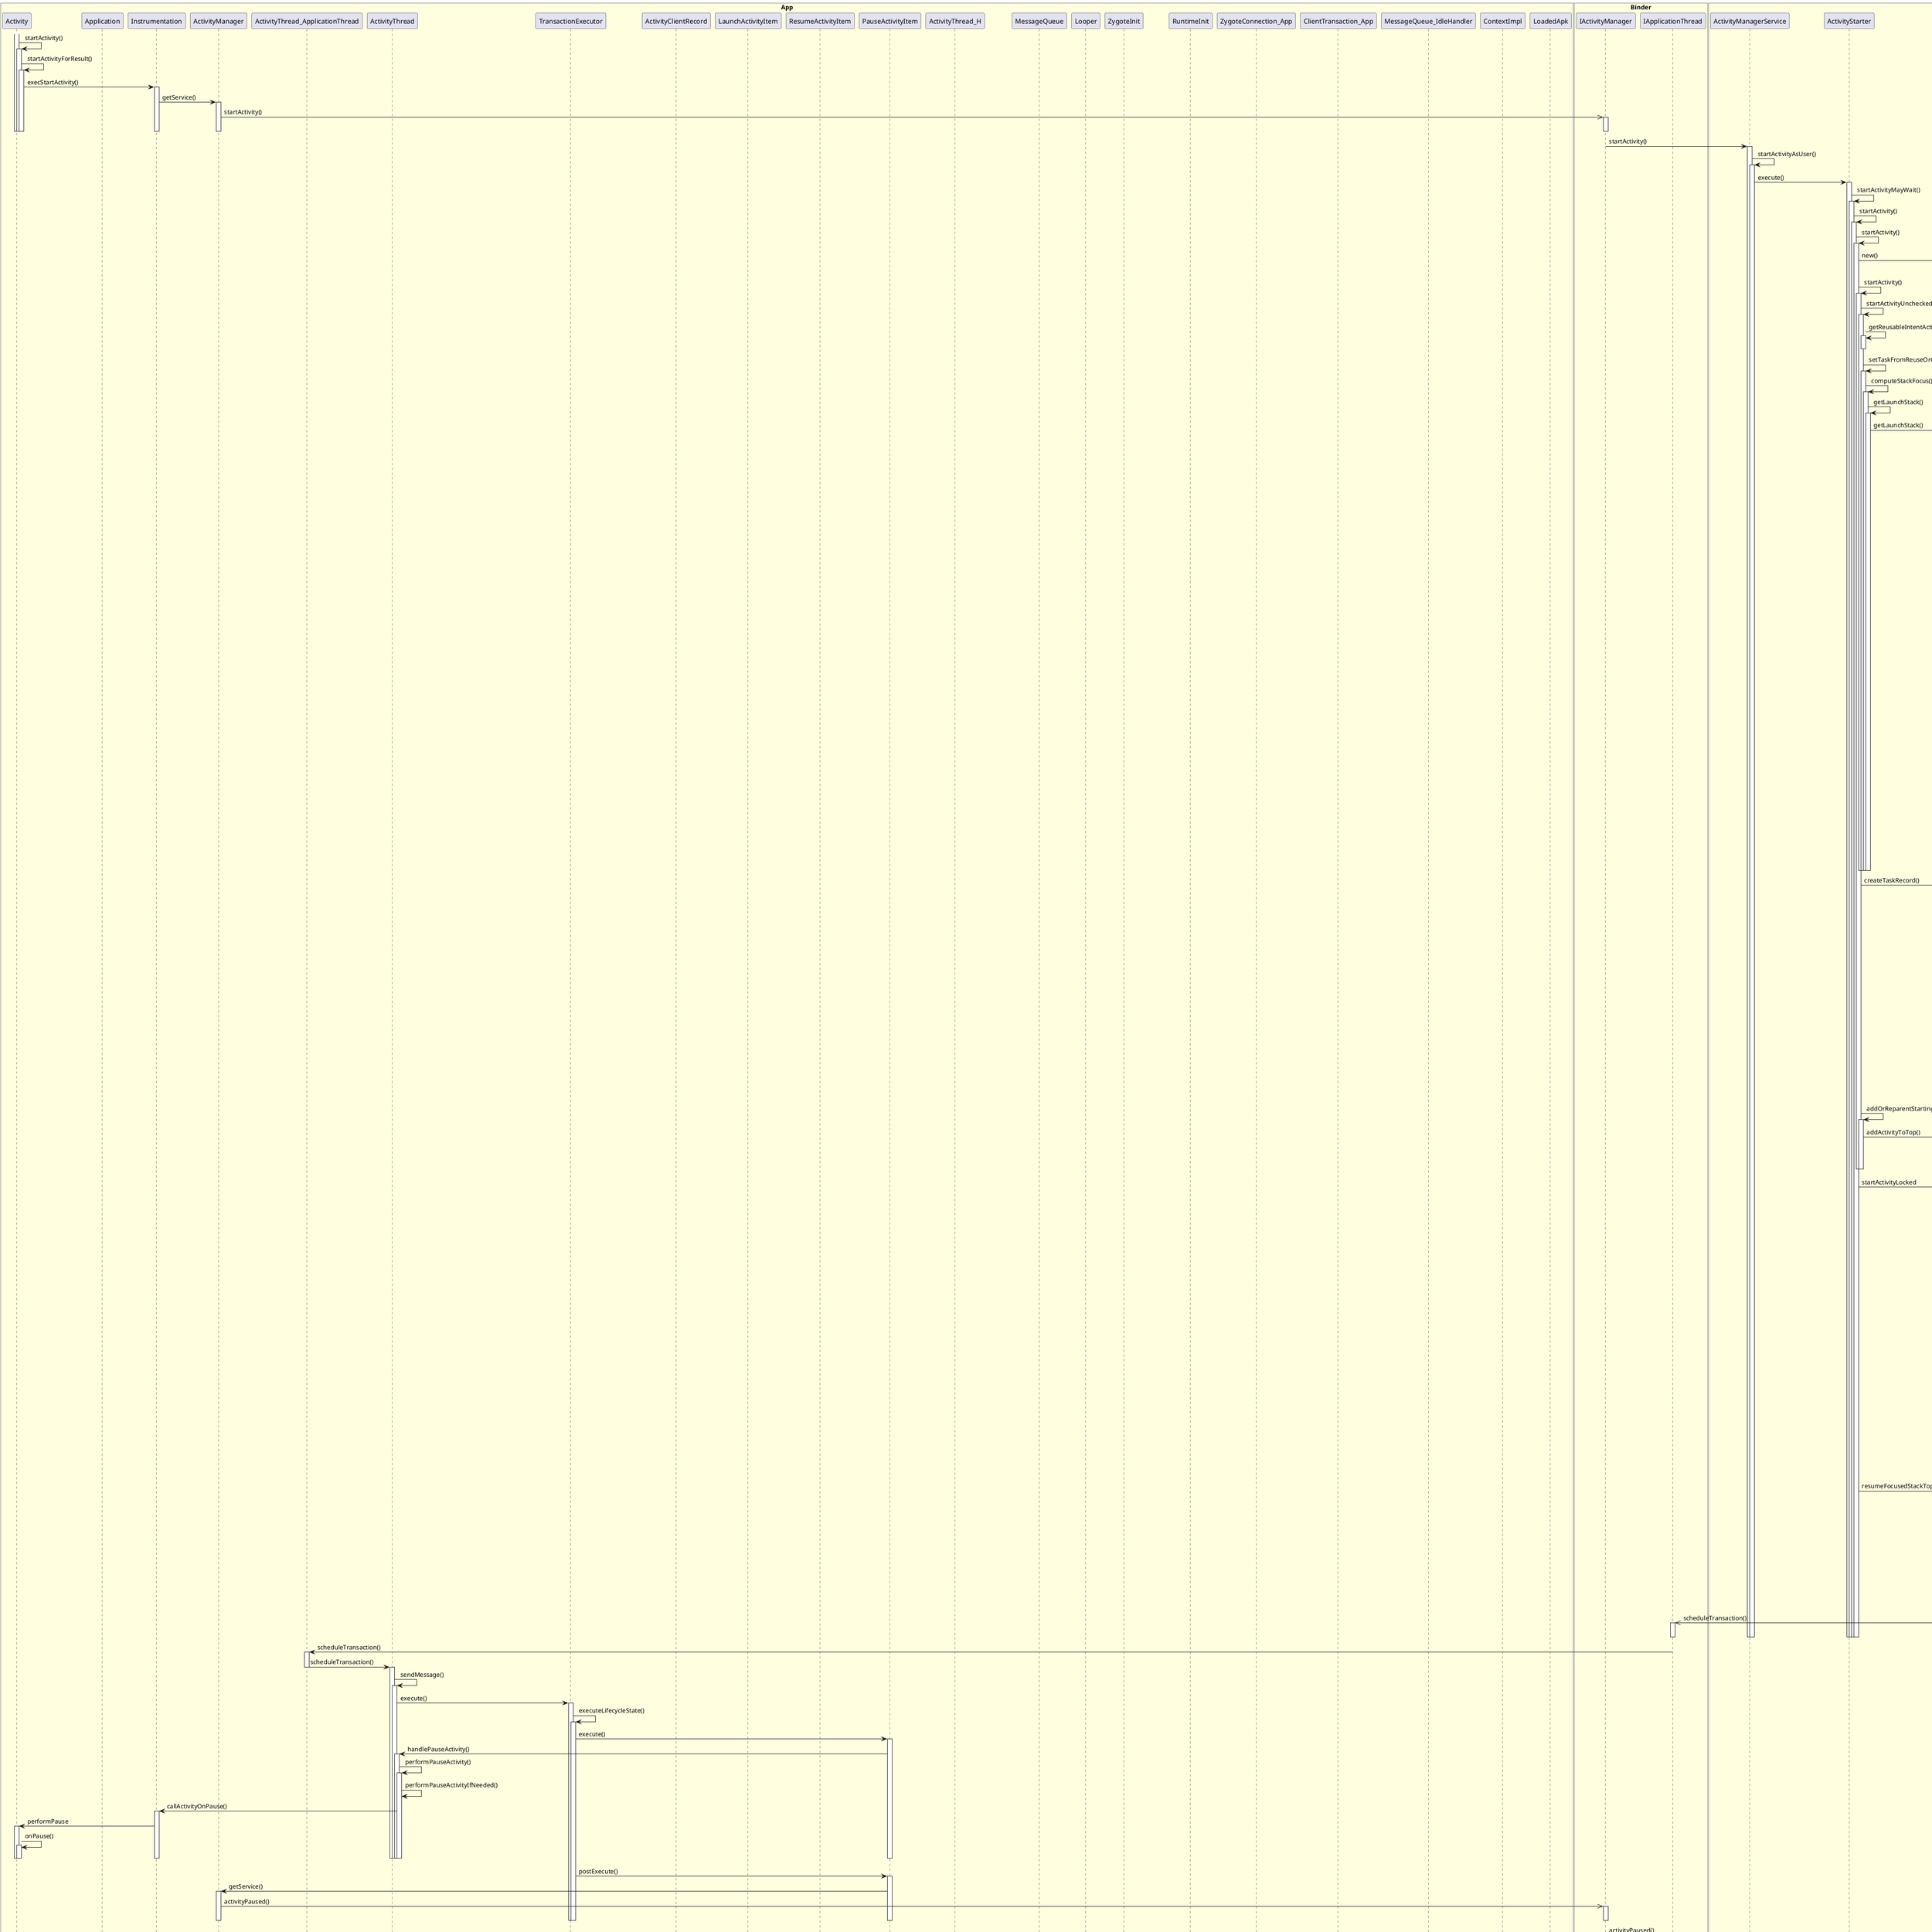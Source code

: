 @startuml

box "App" #LightYellow
participant Activity
participant Application
participant Instrumentation
participant ActivityManager
participant ActivityThread_ApplicationThread
participant ActivityThread
participant TransactionExecutor
participant ActivityClientRecord
participant LaunchActivityItem
participant ResumeActivityItem
participant PauseActivityItem
participant ActivityThread_H
participant MessageQueue
participant Looper
participant ZygoteInit
participant RuntimeInit
participant ZygoteConnection_App
participant ClientTransaction_App
participant MessageQueue_IdleHandler
participant ContextImpl
participant LoadedApk
end box

box "Binder" #LightYellow
participant IActivityManager
participant IApplicationThread
end box

box "AMS" #LightYellow
participant ActivityManagerService
participant ActivityStarter
participant ActivityStackSupervisor
participant ActivityDisplay
participant ActivityStack
participant TaskRecord
participant ActivityRecord
participant ClientLifecycleManager
participant ProcessRecord
participant Process
participant ClientTransaction_AMS
participant ZygoteProcess
participant BufferedWriter
end box

box "Controller"  #LightYellow
participant DisplayWindowController
participant StackWindowController
participant TaskWindowContainerController
participant AppWindowContainerController
end box

box "WMS"  #LightYellow
participant WindowManagerService
participant WindowSurfacePlacer
participant AppWindowToken
participant SurfaceAnimator
participant SurfaceControl
participant DisplayContent
participant TaskStack
participant TaskStackContainers
participant RootWindowContainer
participant Task

end box

box "Socket"  #LightYellow
participant LocalSocket
participant OutputStream
end box

box "Zygote"  #LightBlue
participant ZygoteServer
participant ZygoteConnection_Zygote
participant Zygote
end box

activate Activity
Activity -> Activity: startActivity()
activate Activity
Activity -> Activity: startActivityForResult()
activate Activity
Activity -> Instrumentation: execStartActivity()
activate Instrumentation
Instrumentation -> ActivityManager: getService()
activate ActivityManager
ActivityManager ->> IActivityManager: startActivity()
activate IActivityManager
deactivate IActivityManager
deactivate ActivityManager
deactivate Instrumentation
deactivate Activity
deactivate Activity
deactivate Activity
deactivate Activity

IActivityManager -> ActivityManagerService: startActivity()
activate ActivityManagerService
ActivityManagerService -> ActivityManagerService: startActivityAsUser()
activate ActivityManagerService
ActivityManagerService -> ActivityStarter: execute()
activate ActivityStarter
ActivityStarter -> ActivityStarter: startActivityMayWait()
activate ActivityStarter
ActivityStarter -> ActivityStarter: startActivity()
activate ActivityStarter
ActivityStarter -> ActivityStarter: startActivity()
activate ActivityStarter

ActivityStarter -> ActivityRecord:new()
activate ActivityRecord
deactivate ActivityRecord

ActivityStarter -> ActivityStarter: startActivity()
activate ActivityStarter
ActivityStarter -> ActivityStarter: startActivityUnchecked()
activate ActivityStarter
ActivityStarter -> ActivityStarter: getReusableIntentActivity()
activate ActivityStarter
deactivate ActivityStarter

ActivityStarter -> ActivityStarter: setTaskFromReuseOrCreateNewTask()
activate ActivityStarter
ActivityStarter -> ActivityStarter: computeStackFocus()
activate ActivityStarter
ActivityStarter -> ActivityStarter: getLaunchStack()
activate ActivityStarter
ActivityStarter -> ActivityStackSupervisor: getLaunchStack()
activate ActivityStackSupervisor
ActivityStackSupervisor -> ActivityStackSupervisor: getActivityDisplayOrCreateLocked()
activate ActivityStackSupervisor
ActivityStackSupervisor -> ActivityDisplay: new()
activate ActivityDisplay
ActivityDisplay -> ActivityDisplay: createWindowContainerController()
activate ActivityDisplay
ActivityDisplay -> DisplayWindowController : new()
activate DisplayWindowController
DisplayWindowController -> RootWindowContainer : createDisplayContent()
activate RootWindowContainer
RootWindowContainer -> DisplayContent : new()
activate DisplayContent
DisplayContent -> RootWindowContainer : addChild(this)
activate RootWindowContainer
deactivate RootWindowContainer
deactivate DisplayContent
deactivate RootWindowContainer
deactivate DisplayWindowController
deactivate ActivityDisplay
deactivate ActivityDisplay

ActivityStackSupervisor -> ActivityStackSupervisor: attachDisplay()
activate ActivityStackSupervisor
deactivate ActivityStackSupervisor
deactivate ActivityStackSupervisor
ActivityStackSupervisor -> ActivityDisplay: getOrCreateStack()
activate ActivityDisplay
ActivityDisplay -> ActivityDisplay: getOrCreateStack()
activate ActivityDisplay
ActivityDisplay -> ActivityDisplay: createStack()
activate ActivityDisplay
ActivityDisplay -> ActivityDisplay: createStackUnchecked()
activate ActivityDisplay
ActivityDisplay -> ActivityStack: new()
activate ActivityStack
ActivityStack -> ActivityStack: createStackWindowController()
activate ActivityStack
ActivityStack -> StackWindowController: new()
activate StackWindowController
StackWindowController -> DisplayContent: createStack()
activate DisplayContent
DisplayContent -> TaskStack: new()
activate TaskStack
deactivate TaskStack
DisplayContent -> TaskStackContainers: addStackToDisplay(TaskStack)
deactivate TaskStack
activate TaskStackContainers
TaskStackContainers -> TaskStackContainers: addChild(TaskStack)
activate TaskStackContainers
deactivate TaskStackContainers
deactivate TaskStackContainers
deactivate ActivityStack
deactivate DisplayContent
deactivate StackWindowController
ActivityStack -> ActivityStack: postAddToDisplay()
activate ActivityStack
ActivityStack -> ActivityDisplay: addChild(this)
activate ActivityDisplay
deactivate ActivityStack
deactivate ActivityStack
deactivate ActivityDisplay
deactivate ActivityDisplay
deactivate ActivityDisplay
deactivate ActivityDisplay
deactivate ActivityDisplay
deactivate ActivityStarter
deactivate ActivityStarter
deactivate ActivityStarter
deactivate ActivityStarter
deactivate ActivityStackSupervisor
deactivate ActivityStackSupervisor
deactivate ActivityStackSupervisor
deactivate ActivityStackSupervisor

ActivityStarter -> ActivityStack: createTaskRecord()
activate ActivityStack
ActivityStack -> TaskRecord: create()
activate ActivityStack
activate TaskRecord
TaskRecord -> TaskRecord: new()
activate TaskRecord
deactivate ActivityStack
deactivate TaskRecord
deactivate TaskRecord

ActivityStack -> ActivityStack: addTask()
activate ActivityStack
deactivate ActivityStack
ActivityStack -> TaskRecord: createWindowContainer()
activate TaskRecord
TaskRecord -> TaskWindowContainerController: new()
activate TaskWindowContainerController
TaskWindowContainerController -> TaskWindowContainerController: createTask()
activate TaskWindowContainerController
TaskWindowContainerController -> Task: new()
activate Task
deactivate Task
deactivate TaskWindowContainerController
TaskWindowContainerController -> TaskStack: addTask(Task)
activate TaskStack
TaskStack -> TaskStack: addChild(Task)
activate TaskStack
deactivate TaskStack
deactivate TaskStack
deactivate TaskWindowContainerController
deactivate TaskRecord
deactivate ActivityStack
deactivate ActivityStack

ActivityStarter -> ActivityStarter:addOrReparentStartingActivity()
activate ActivityStarter
ActivityStarter -> TaskRecord:addActivityToTop()
activate TaskRecord
TaskRecord -> TaskRecord:addActivityAtIndex()
activate TaskRecord
deactivate TaskRecord
deactivate TaskRecord
deactivate ActivityStarter
deactivate ActivityStarter

ActivityStarter -> ActivityStack: startActivityLocked

activate ActivityStack
ActivityStack -> ActivityStack: insertTaskAtTop()
activate ActivityStack
deactivate ActivityStack
ActivityStack -> ActivityRecord: createWindowContainer()

activate ActivityRecord
ActivityRecord -> AppWindowContainerController: new()

activate AppWindowContainerController
AppWindowContainerController -> AppWindowContainerController: createAppWindow()
activate AppWindowContainerController
AppWindowContainerController -> AppWindowToken: new()
activate AppWindowToken
deactivate AppWindowToken
AppWindowContainerController -> DisplayContent:addWindowToken()
activate DisplayContent
deactivate DisplayContent
deactivate AppWindowContainerController
AppWindowContainerController -> Task: addChild(atoken, index)
activate Task
deactivate Task
deactivate AppWindowContainerController

ActivityRecord -> TaskRecord: addActivityToTop()
activate TaskRecord
deactivate TaskRecord
deactivate Task
deactivate AppWindowContainerController
deactivate AppWindowContainerController
deactivate ActivityRecord

ActivityStack -> ActivityRecord: showStartingWindow()
activate ActivityRecord

ActivityRecord -> ActivityRecord: showStartingWindow()
activate ActivityRecord

ActivityRecord -> AppWindowContainerController: addStartingWindow()

activate AppWindowContainerController
AppWindowContainerController -> AppWindowContainerController: scheduleAddStartingWindow()
activate AppWindowContainerController
deactivate AppWindowContainerController
deactivate AppWindowContainerController
deactivate ActivityRecord
deactivate ActivityRecord
deactivate ActivityStack


ActivityStarter -> ActivityStackSupervisor: resumeFocusedStackTopActivityLocked()

activate ActivityStackSupervisor
ActivityStackSupervisor -> ActivityStack: resumeTopActivityUncheckedLocked()

activate ActivityStack
ActivityStack -> ActivityStack: resumeTopActivityInnerLocked()
activate ActivityStack
ActivityStack -> ActivityStackSupervisor: pauseBackStacks()
activate ActivityStackSupervisor
ActivityStackSupervisor -> ActivityStack: startPausingLocked()

activate ActivityStack
ActivityStack -> ActivityStack: startPausingLocked()
activate ActivityStack
ActivityStack -> ClientLifecycleManager: scheduleTransaction(PauseActivityItem)
activate ClientLifecycleManager
ClientLifecycleManager -> ClientTransaction_AMS:schedule()
activate ClientTransaction_AMS

ClientTransaction_AMS ->> IApplicationThread:scheduleTransaction()
activate IApplicationThread
deactivate IApplicationThread
deactivate ClientTransaction_AMS
deactivate ClientLifecycleManager
deactivate ActivityStack
deactivate ActivityStack
deactivate ActivityStack
deactivate ActivityStack
deactivate ActivityStackSupervisor
deactivate ActivityStackSupervisor
deactivate IActivityManager
deactivate ActivityManagerService
deactivate ActivityManagerService
deactivate ActivityStarter
deactivate ActivityStarter
deactivate ActivityStarter
deactivate ActivityStarter

IApplicationThread -> ActivityThread_ApplicationThread:scheduleTransaction()
activate ActivityThread_ApplicationThread

ActivityThread_ApplicationThread -> ActivityThread:scheduleTransaction()
deactivate ActivityThread_ApplicationThread
deactivate IApplicationThread
activate ActivityThread

ActivityThread -> ActivityThread:sendMessage()
activate ActivityThread
ActivityThread -> TransactionExecutor:execute()
activate TransactionExecutor
TransactionExecutor -> TransactionExecutor:executeLifecycleState()
activate TransactionExecutor
TransactionExecutor -> PauseActivityItem:execute()

activate PauseActivityItem
PauseActivityItem -> ActivityThread:handlePauseActivity()
activate ActivityThread
ActivityThread -> ActivityThread:performPauseActivity()
activate ActivityThread
ActivityThread -> ActivityThread:performPauseActivityIfNeeded()
ActivityThread -> Instrumentation:callActivityOnPause()
activate Instrumentation
Instrumentation -> Activity:performPause
activate Activity
Activity -> Activity:onPause()
activate Activity
deactivate Activity
deactivate Activity
deactivate Instrumentation
deactivate ActivityThread
deactivate ActivityThread
deactivate ActivityThread
deactivate ActivityThread
deactivate PauseActivityItem

TransactionExecutor -> PauseActivityItem:postExecute()
activate PauseActivityItem
PauseActivityItem -> ActivityManager:getService()
activate ActivityManager
ActivityManager ->> IActivityManager:activityPaused()
activate IActivityManager
deactivate IActivityManager
deactivate TransactionExecutor
deactivate TransactionExecutor
deactivate PauseActivityItem
deactivate ActivityManager

IActivityManager -> ActivityManagerService:activityPaused()
activate ActivityManagerService
ActivityManagerService -> ActivityStack:activityPausedLocked()
activate ActivityStack
ActivityStack -> ActivityStack:completePauseLocked()
activate ActivityStack
ActivityStack -> ActivityStackSupervisor:resumeFocusedStackTopActivityLocked()
activate ActivityStackSupervisor
ActivityStackSupervisor -> ActivityStack:resumeTopActivityUncheckedLocked()
activate ActivityStack
ActivityStack -> ActivityStack:resumeTopActivityInnerLocked()
activate ActivityStack
ActivityStack -> ActivityStackSupervisor:startSpecificActivityLocked()
activate ActivityStackSupervisor
ActivityStackSupervisor -> ActivityManagerService:startProcessLocked()
activate ActivityManagerService
ActivityManagerService -> ActivityManagerService:newProcessRecordLocked()
activate ActivityManagerService
ActivityManagerService -> ProcessRecord:new()
activate ProcessRecord
deactivate ProcessRecord
deactivate ActivityManagerService
deactivate ActivityManagerService

ActivityManagerService -> ActivityManagerService:startProcessLocked()
activate ActivityManagerService
ActivityManagerService -> ActivityManagerService:startProcess()
activate ActivityManagerService
ActivityManagerService -> Process:start()
activate Process
Process -> ZygoteProcess:start()
activate ZygoteProcess
ZygoteProcess -> ZygoteProcess:startViaZygote()
activate ZygoteProcess
ZygoteProcess -> ZygoteProcess:zygoteSendArgsAndGetResult()
activate ZygoteProcess
ZygoteProcess -> BufferedWriter:write()
activate BufferedWriter
BufferedWriter -> LocalSocket:getOutputStream()
activate LocalSocket
LocalSocket -> OutputStream:write()
activate OutputStream
deactivate OutputStream
deactivate LocalSocket
deactivate BufferedWriter
deactivate ZygoteProcess
deactivate ZygoteProcess
deactivate ZygoteProcess
deactivate Process
deactivate ActivityStack
deactivate ActivityStack

deactivate ActivityStackSupervisor
deactivate ActivityStackSupervisor
deactivate ActivityManagerService
deactivate ActivityManagerService
deactivate ActivityManagerService



ActivityStack -> ActivityStackSupervisor:ensureActivitiesVisibleLocked()
activate ActivityStackSupervisor
note left: process进程存在
ActivityStackSupervisor -> ActivityStack:ensureActivitiesVisibleLocked()
activate ActivityStack
ActivityStack -> ActivityStack:makeInvisible()
activate ActivityStack
ActivityStack -> ActivityStack:addToStopping()
activate ActivityStack
ActivityStack -> ActivityStackSupervisor:scheduleIdleLocked()
activate ActivityStackSupervisor
ActivityStackSupervisor -> ActivityStackSupervisor:activityIdleInternalLocked()
activate ActivityStackSupervisor
ActivityStackSupervisor -> ActivityStack:stopActivityLocked()
activate ActivityStack
ActivityStack -> ClientLifecycleManager:scheduleTransaction(StopActivityItem)
activate ClientLifecycleManager
deactivate ClientLifecycleManager
deactivate ActivityStack
deactivate ActivityStack
deactivate ActivityStack
deactivate ActivityStack
deactivate ActivityStack
deactivate ActivityStackSupervisor
deactivate ActivityStackSupervisor
deactivate ActivityStackSupervisor


ActivityStack -> WindowManagerService:continueSurfaceLayout()
activate WindowManagerService
WindowManagerService -> WindowSurfacePlacer:continueLayout()
activate WindowSurfacePlacer
WindowSurfacePlacer -> WindowSurfacePlacer:performSurfacePlacement()
activate WindowSurfacePlacer
WindowSurfacePlacer -> WindowSurfacePlacer:performSurfacePlacementLoop()
activate WindowSurfacePlacer
WindowSurfacePlacer -> RootWindowContainer:performSurfacePlacement()
activate RootWindowContainer
RootWindowContainer -> WindowSurfacePlacer:handleAppTransitionReadyLocked()
activate WindowSurfacePlacer
WindowSurfacePlacer -> WindowSurfacePlacer:handleClosingApps()
activate WindowSurfacePlacer
WindowSurfacePlacer -> AppWindowToken:setVisibility()
activate AppWindowToken
AppWindowToken -> AppWindowToken:applyAnimationLocked()
activate AppWindowToken
AppWindowToken -> SurfaceAnimator:startAnimation()
activate SurfaceAnimator
SurfaceAnimator -> AppWindowToken:onAnimationLeashCreated()
activate AppWindowToken
AppWindowToken -> AppWindowToken:getPrefixOrderIndex()
activate AppWindowToken
AppWindowToken -> SurfaceControl:setLayer()
activate SurfaceControl
AppWindowToken -> DisplayContent:assignStackOrdering()
activate DisplayContent
DisplayContent -> TaskStackContainers:assignStackOrdering()
activate TaskStackContainers
deactivate TaskStackContainers
deactivate DisplayContent
deactivate SurfaceControl
deactivate SurfaceAnimator
deactivate AppWindowToken
deactivate AppWindowToken
deactivate AppWindowToken
deactivate AppWindowToken
deactivate WindowSurfacePlacer




WindowSurfacePlacer -> WindowSurfacePlacer:handleOpeningApps()
activate WindowSurfacePlacer
WindowSurfacePlacer -> AppWindowToken:setVisibility()
activate AppWindowToken
AppWindowToken -> AppWindowToken:applyAnimationLocked()
activate AppWindowToken
AppWindowToken -> SurfaceAnimator:startAnimation()
activate SurfaceAnimator
SurfaceAnimator -> AppWindowToken:onAnimationLeashCreated()
activate AppWindowToken
AppWindowToken -> AppWindowToken:getPrefixOrderIndex()
activate AppWindowToken
AppWindowToken -> SurfaceControl:setLayer()
activate SurfaceControl
AppWindowToken -> DisplayContent:assignStackOrdering()
activate DisplayContent
DisplayContent -> TaskStackContainers:assignStackOrdering()
activate TaskStackContainers
deactivate TaskStackContainers
deactivate DisplayContent
deactivate SurfaceControl
deactivate SurfaceAnimator
deactivate AppWindowToken
deactivate AppWindowToken
deactivate AppWindowToken
deactivate AppWindowToken
deactivate WindowSurfacePlacer
deactivate WindowSurfacePlacer
deactivate WindowSurfacePlacer
deactivate WindowSurfacePlacer
deactivate WindowSurfacePlacer
deactivate RootWindowContainer
deactivate WindowManagerService
deactivate ActivityStack


OutputStream -> ZygoteServer:runSelectLoop()
activate ZygoteServer
ZygoteServer -> ZygoteConnection_Zygote:processOneCommand()
activate ZygoteConnection_Zygote
ZygoteConnection_Zygote -> Zygote:forkAndSpecialize()
activate Zygote
Zygote -> Zygote:nativeForkAndSpecialize()
activate Zygote
deactivate Zygote
deactivate Zygote
deactivate ZygoteConnection_Zygote
deactivate ZygoteServer

ZygoteConnection_Zygote -> ZygoteConnection_App:handleChildProc()
activate ZygoteConnection_App
ZygoteConnection_App -> ZygoteInit:zygoteInit()
activate ZygoteInit
ZygoteInit -> RuntimeInit:commonInit()
activate RuntimeInit
deactivate RuntimeInit
ZygoteInit -> ZygoteInit:nativeZygoteInit()
activate ZygoteInit
deactivate ZygoteInit
ZygoteInit -> RuntimeInit:applicationInit()
activate RuntimeInit
RuntimeInit -> RuntimeInit:findStaticMain()
activate RuntimeInit
RuntimeInit -> ActivityThread:main()
activate ActivityThread
ActivityThread -> Looper:prepareMainLooper()
activate Looper
deactivate Looper
ActivityThread -> ActivityThread:new()
activate ActivityThread
deactivate ActivityThread
ActivityThread -> ActivityThread:attach()
activate ActivityThread
ActivityThread -> ActivityManager:getService()
activate ActivityManager
ActivityManager ->> IActivityManager:attachApplication()
activate IActivityManager
deactivate IActivityManager
deactivate ActivityManager
deactivate ActivityThread

ActivityThread -> Looper:loop()
activate Looper
deactivate Looper
deactivate ActivityThread
deactivate ZygoteInit
deactivate RuntimeInit
deactivate RuntimeInit
deactivate ZygoteConnection_App

IActivityManager -> ActivityManagerService:attachApplication()
activate ActivityManagerService
ActivityManagerService -> ActivityManagerService:attachApplicationLocked()
activate ActivityManagerService
ActivityManagerService ->> IApplicationThread:bindApplication
activate IApplicationThread
deactivate IApplicationThread
IApplicationThread -> ActivityThread:bindApplication
activate ActivityThread
ActivityThread -> ActivityThread:sendMessage(H.BIND_APPLICATION)
activate ActivityThread
ActivityThread -> ActivityThread:handleBindApplication()
activate ActivityThread
ActivityThread -> Instrumentation:onCreate()
activate Instrumentation
deactivate Instrumentation
ActivityThread -> Instrumentation:callApplicationOnCreate
activate Instrumentation
Instrumentation -> Application:onCreate()
activate Application
deactivate Application
deactivate Instrumentation
deactivate ActivityThread
deactivate ActivityThread
deactivate ActivityThread

ActivityManagerService -> ActivityStackSupervisor:attachApplicationLocked()
activate ActivityStackSupervisor
ActivityStackSupervisor -> ActivityStackSupervisor:realStartActivityLocked()
activate ActivityStackSupervisor
ActivityStackSupervisor -> ActivityStackSupervisor:ensureActivitiesVisibleLocked()
activate ActivityStackSupervisor
ActivityStackSupervisor -> ActivityStack:ensureActivitiesVisibleLocked()
activate ActivityStack
ActivityStack -> ActivityStack:makeVisibleAndRestartIfNeeded()
activate ActivityStack
ActivityStack -> ActivityStackSupervisor:startSpecificActivityLocked()
activate ActivityStackSupervisor
ActivityStackSupervisor -> ActivityStackSupervisor:realStartActivityLocked()
activate ActivityStackSupervisor
ActivityStackSupervisor -> ClientLifecycleManager:scheduleTransaction()
activate ClientLifecycleManager
ClientLifecycleManager -> ClientTransaction_AMS:schedule()
activate ClientTransaction_AMS
ClientTransaction_AMS ->> IApplicationThread:scheduleTransaction()
activate IApplicationThread
deactivate IApplicationThread
deactivate ClientTransaction_AMS
deactivate ClientLifecycleManager
deactivate ActivityStack
deactivate ActivityStack
deactivate ActivityStackSupervisor
deactivate ActivityStackSupervisor
deactivate ActivityStackSupervisor
deactivate ActivityStackSupervisor
deactivate ActivityStackSupervisor
deactivate ActivityManagerService
deactivate ActivityManagerService

IApplicationThread -> ActivityThread:scheduleTransaction()
activate ActivityThread
ActivityThread -> ActivityThread:sendMessage(ActivityThread.H.EXECUTE_TRANSACTION)
activate ActivityThread
ActivityThread -> ActivityThread_H:sendMessage()
activate ActivityThread_H
ActivityThread_H -> ActivityThread_H:sendMessageDelayed()
activate ActivityThread_H
ActivityThread_H -> ActivityThread_H:sendMessageAtTime()
activate ActivityThread_H
ActivityThread_H -> ActivityThread_H:enqueueMessage()
activate ActivityThread_H
ActivityThread_H -> MessageQueue:enqueueMessage()
activate MessageQueue
deactivate MessageQueue
deactivate ActivityThread_H
deactivate ActivityThread_H
deactivate ActivityThread_H
deactivate ActivityThread_H
deactivate ActivityThread
deactivate ActivityThread

Looper -> Looper:loop()
activate Looper
Looper -> ActivityThread_H:dispatchMessage()
activate ActivityThread_H
ActivityThread_H -> ActivityThread_H:handleMessage()
activate ActivityThread_H
ActivityThread_H -> TransactionExecutor:execute()
activate TransactionExecutor
TransactionExecutor -> TransactionExecutor:executeCallbacks()
activate TransactionExecutor
TransactionExecutor -> LaunchActivityItem:execute()
activate LaunchActivityItem
LaunchActivityItem -> ActivityClientRecord:new()
activate ActivityClientRecord
deactivate ActivityClientRecord
LaunchActivityItem -> ActivityThread:handleLaunchActivity()
activate ActivityThread
ActivityThread -> ActivityThread:performLaunchActivity()
activate ActivityThread
ActivityThread -> ActivityThread:createBaseContextForActivity()
activate ActivityThread
ActivityThread -> ContextImpl:createActivityContext()
activate ContextImpl
deactivate ContextImpl
deactivate ActivityThread
ActivityThread -> LoadedApk:makeApplication()
activate LoadedApk
deactivate LoadedApk
ActivityThread -> Activity:attach()
activate Activity
deactivate Activity

ActivityThread -> Instrumentation:callActivityOnCreate()
activate Instrumentation
Instrumentation -> Activity:performCreate()
activate Activity
Activity -> Activity:onCreate()
activate Activity
deactivate Activity
deactivate Activity
deactivate Instrumentation
deactivate ActivityThread
deactivate ActivityThread
deactivate ActivityThread
deactivate ActivityThread
deactivate TransactionExecutor
deactivate LaunchActivityItem

TransactionExecutor -> TransactionExecutor:executeLifecycleState()
activate TransactionExecutor
TransactionExecutor -> TransactionExecutor:cycleToPath()
activate TransactionExecutor
TransactionExecutor -> TransactionExecutor:performLifecycleSequence()
activate TransactionExecutor
TransactionExecutor -> ActivityThread:handleStartActivity()
activate ActivityThread
ActivityThread -> Activity:performStart()
activate Activity
Activity -> Instrumentation:callActivityOnStart()
activate Instrumentation
Instrumentation -> Activity:onStart()
activate Activity
deactivate Activity
deactivate Activity
deactivate Instrumentation
deactivate ActivityThread
deactivate TransactionExecutor
deactivate TransactionExecutor

TransactionExecutor -> ResumeActivityItem:execute()
activate ResumeActivityItem
ResumeActivityItem -> ActivityThread:handleResumeActivity()
activate ActivityThread
ResumeActivityItem -> ActivityThread:performResumeActivity()
activate ActivityThread
ActivityThread -> Activity:performResume()
activate Activity
Activity -> Instrumentation:callActivityOnResume()
activate Instrumentation
Instrumentation -> Activity:onResume()
activate Activity
deactivate Activity
deactivate Activity
deactivate Instrumentation
deactivate ActivityThread
deactivate ActivityThread
deactivate ResumeActivityItem

TransactionExecutor -> ResumeActivityItem:postExecute()
activate ResumeActivityItem
ResumeActivityItem -> ActivityManager:getService()
activate ActivityManager
ActivityManager ->> IActivityManager:activityResumed()
activate IActivityManager
deactivate IActivityManager
deactivate ResumeActivityItem
deactivate TransactionExecutor
deactivate TransactionExecutor
deactivate ActivityManager
deactivate ActivityThread_H
deactivate ActivityThread_H


IActivityManager -> ActivityManagerService:activityResumed()
activate ActivityManagerService
deactivate ActivityManagerService
Looper -> MessageQueue_IdleHandler:queueIdle()
activate MessageQueue_IdleHandler
MessageQueue_IdleHandler -> IActivityManager:activityIdle()
activate IActivityManager
deactivate IActivityManager

IActivityManager -> ActivityManagerService:activityIdle()
activate ActivityManagerService

ActivityManagerService -> ActivityStackSupervisor: activityIdleInternalLocked()
activate ActivityStackSupervisor

ActivityStackSupervisor -> ActivityStack: stopActivityLocked()
activate ActivityStack

ActivityStack -> ClientLifecycleManager:scheduleTransaction(StopActivityItem)
activate ClientLifecycleManager



@enduml